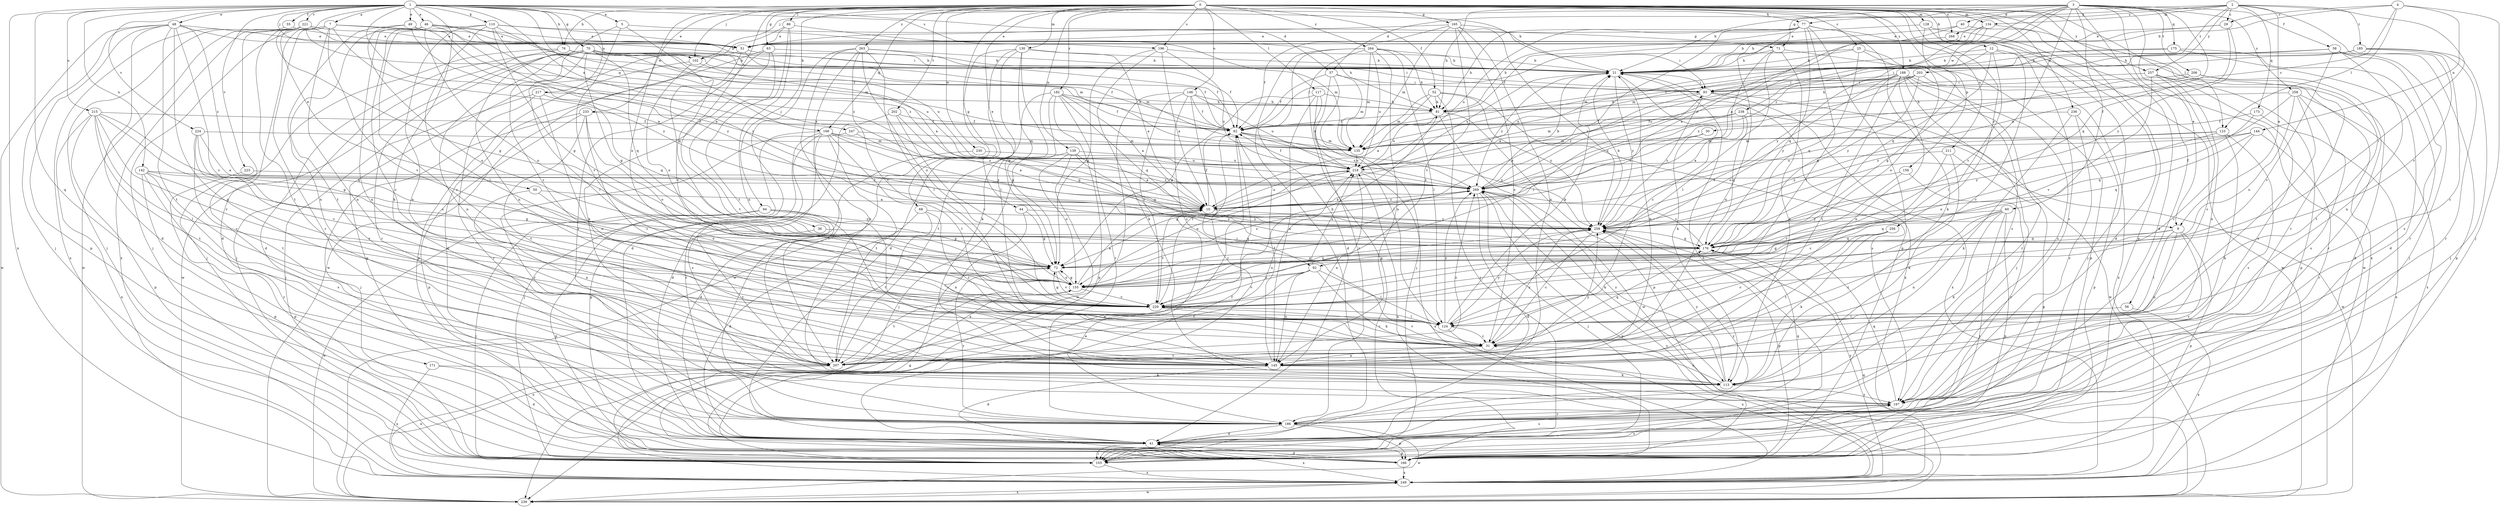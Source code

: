 strict digraph  {
0;
1;
2;
3;
4;
5;
7;
9;
10;
12;
21;
25;
29;
30;
31;
36;
37;
40;
41;
44;
46;
48;
49;
50;
51;
52;
55;
56;
58;
60;
62;
63;
68;
70;
71;
72;
76;
77;
81;
86;
92;
93;
94;
102;
103;
110;
113;
117;
123;
124;
128;
130;
134;
135;
139;
142;
144;
145;
146;
155;
158;
165;
166;
168;
171;
173;
175;
176;
182;
185;
186;
188;
196;
197;
202;
203;
206;
207;
211;
215;
217;
218;
221;
223;
224;
229;
230;
233;
236;
238;
239;
247;
249;
256;
257;
258;
259;
263;
264;
268;
269;
0 -> 12  [label=b];
0 -> 25  [label=c];
0 -> 36  [label=d];
0 -> 44  [label=e];
0 -> 52  [label=f];
0 -> 63  [label=g];
0 -> 68  [label=g];
0 -> 76  [label=h];
0 -> 86  [label=i];
0 -> 94  [label=j];
0 -> 102  [label=j];
0 -> 117  [label=l];
0 -> 123  [label=l];
0 -> 128  [label=m];
0 -> 130  [label=m];
0 -> 134  [label=m];
0 -> 139  [label=n];
0 -> 146  [label=o];
0 -> 155  [label=o];
0 -> 158  [label=p];
0 -> 165  [label=p];
0 -> 166  [label=p];
0 -> 168  [label=q];
0 -> 182  [label=r];
0 -> 188  [label=s];
0 -> 196  [label=s];
0 -> 202  [label=t];
0 -> 211  [label=u];
0 -> 230  [label=w];
0 -> 233  [label=w];
0 -> 236  [label=w];
0 -> 256  [label=y];
0 -> 257  [label=y];
0 -> 263  [label=z];
0 -> 264  [label=z];
0 -> 268  [label=z];
1 -> 5  [label=a];
1 -> 7  [label=a];
1 -> 9  [label=a];
1 -> 21  [label=b];
1 -> 37  [label=d];
1 -> 46  [label=e];
1 -> 48  [label=e];
1 -> 49  [label=e];
1 -> 50  [label=e];
1 -> 55  [label=f];
1 -> 70  [label=g];
1 -> 76  [label=h];
1 -> 77  [label=h];
1 -> 102  [label=j];
1 -> 110  [label=k];
1 -> 113  [label=k];
1 -> 142  [label=n];
1 -> 168  [label=q];
1 -> 171  [label=q];
1 -> 196  [label=s];
1 -> 215  [label=u];
1 -> 217  [label=u];
1 -> 221  [label=v];
1 -> 223  [label=v];
1 -> 224  [label=v];
1 -> 247  [label=x];
1 -> 249  [label=x];
2 -> 9  [label=a];
2 -> 29  [label=c];
2 -> 37  [label=d];
2 -> 77  [label=h];
2 -> 92  [label=i];
2 -> 134  [label=m];
2 -> 173  [label=q];
2 -> 185  [label=r];
2 -> 203  [label=t];
2 -> 229  [label=v];
2 -> 257  [label=y];
2 -> 268  [label=z];
3 -> 9  [label=a];
3 -> 10  [label=a];
3 -> 21  [label=b];
3 -> 40  [label=d];
3 -> 41  [label=d];
3 -> 56  [label=f];
3 -> 58  [label=f];
3 -> 60  [label=f];
3 -> 71  [label=g];
3 -> 81  [label=h];
3 -> 102  [label=j];
3 -> 175  [label=q];
3 -> 176  [label=q];
3 -> 206  [label=t];
3 -> 229  [label=v];
3 -> 238  [label=w];
3 -> 258  [label=y];
3 -> 269  [label=z];
4 -> 21  [label=b];
4 -> 29  [label=c];
4 -> 30  [label=c];
4 -> 103  [label=j];
4 -> 123  [label=l];
4 -> 144  [label=n];
5 -> 71  [label=g];
5 -> 145  [label=n];
5 -> 176  [label=q];
5 -> 229  [label=v];
7 -> 41  [label=d];
7 -> 51  [label=e];
7 -> 103  [label=j];
7 -> 135  [label=m];
7 -> 145  [label=n];
7 -> 186  [label=r];
7 -> 229  [label=v];
7 -> 259  [label=y];
9 -> 72  [label=g];
9 -> 124  [label=l];
9 -> 145  [label=n];
9 -> 166  [label=p];
9 -> 176  [label=q];
9 -> 197  [label=s];
10 -> 62  [label=f];
10 -> 92  [label=i];
10 -> 218  [label=u];
10 -> 229  [label=v];
10 -> 259  [label=y];
10 -> 269  [label=z];
12 -> 21  [label=b];
12 -> 31  [label=c];
12 -> 72  [label=g];
12 -> 103  [label=j];
12 -> 124  [label=l];
12 -> 259  [label=y];
21 -> 93  [label=i];
21 -> 113  [label=k];
21 -> 218  [label=u];
21 -> 249  [label=x];
21 -> 259  [label=y];
21 -> 269  [label=z];
25 -> 21  [label=b];
25 -> 62  [label=f];
25 -> 155  [label=o];
25 -> 166  [label=p];
25 -> 176  [label=q];
29 -> 10  [label=a];
29 -> 21  [label=b];
29 -> 51  [label=e];
29 -> 259  [label=y];
30 -> 135  [label=m];
30 -> 269  [label=z];
31 -> 145  [label=n];
31 -> 176  [label=q];
31 -> 207  [label=t];
31 -> 229  [label=v];
31 -> 259  [label=y];
36 -> 176  [label=q];
36 -> 207  [label=t];
37 -> 62  [label=f];
37 -> 93  [label=i];
37 -> 103  [label=j];
37 -> 135  [label=m];
37 -> 186  [label=r];
40 -> 10  [label=a];
40 -> 51  [label=e];
40 -> 249  [label=x];
41 -> 21  [label=b];
41 -> 103  [label=j];
41 -> 166  [label=p];
41 -> 197  [label=s];
41 -> 249  [label=x];
41 -> 259  [label=y];
44 -> 72  [label=g];
44 -> 145  [label=n];
44 -> 259  [label=y];
46 -> 31  [label=c];
46 -> 51  [label=e];
46 -> 135  [label=m];
46 -> 145  [label=n];
46 -> 155  [label=o];
46 -> 207  [label=t];
46 -> 259  [label=y];
46 -> 269  [label=z];
48 -> 21  [label=b];
48 -> 41  [label=d];
48 -> 51  [label=e];
48 -> 103  [label=j];
48 -> 145  [label=n];
48 -> 166  [label=p];
48 -> 207  [label=t];
48 -> 229  [label=v];
48 -> 239  [label=w];
48 -> 269  [label=z];
49 -> 10  [label=a];
49 -> 51  [label=e];
49 -> 145  [label=n];
49 -> 155  [label=o];
49 -> 269  [label=z];
50 -> 10  [label=a];
50 -> 145  [label=n];
50 -> 155  [label=o];
51 -> 21  [label=b];
51 -> 62  [label=f];
51 -> 166  [label=p];
51 -> 229  [label=v];
52 -> 10  [label=a];
52 -> 81  [label=h];
52 -> 103  [label=j];
52 -> 135  [label=m];
52 -> 197  [label=s];
52 -> 259  [label=y];
55 -> 51  [label=e];
55 -> 249  [label=x];
56 -> 124  [label=l];
56 -> 249  [label=x];
58 -> 21  [label=b];
58 -> 103  [label=j];
58 -> 135  [label=m];
58 -> 145  [label=n];
58 -> 166  [label=p];
58 -> 197  [label=s];
58 -> 229  [label=v];
60 -> 103  [label=j];
60 -> 113  [label=k];
60 -> 145  [label=n];
60 -> 166  [label=p];
60 -> 176  [label=q];
60 -> 207  [label=t];
60 -> 259  [label=y];
62 -> 135  [label=m];
62 -> 239  [label=w];
62 -> 259  [label=y];
62 -> 269  [label=z];
63 -> 21  [label=b];
63 -> 41  [label=d];
63 -> 113  [label=k];
63 -> 197  [label=s];
63 -> 207  [label=t];
68 -> 31  [label=c];
68 -> 41  [label=d];
68 -> 207  [label=t];
68 -> 259  [label=y];
70 -> 21  [label=b];
70 -> 62  [label=f];
70 -> 72  [label=g];
70 -> 93  [label=i];
70 -> 103  [label=j];
70 -> 124  [label=l];
70 -> 135  [label=m];
70 -> 145  [label=n];
70 -> 176  [label=q];
70 -> 186  [label=r];
70 -> 218  [label=u];
70 -> 229  [label=v];
70 -> 239  [label=w];
71 -> 21  [label=b];
71 -> 31  [label=c];
71 -> 113  [label=k];
71 -> 124  [label=l];
71 -> 197  [label=s];
72 -> 155  [label=o];
72 -> 186  [label=r];
72 -> 229  [label=v];
72 -> 269  [label=z];
76 -> 21  [label=b];
76 -> 41  [label=d];
76 -> 62  [label=f];
76 -> 103  [label=j];
76 -> 218  [label=u];
77 -> 51  [label=e];
77 -> 81  [label=h];
77 -> 113  [label=k];
77 -> 124  [label=l];
77 -> 145  [label=n];
77 -> 155  [label=o];
77 -> 166  [label=p];
77 -> 176  [label=q];
77 -> 218  [label=u];
77 -> 239  [label=w];
81 -> 62  [label=f];
81 -> 166  [label=p];
81 -> 218  [label=u];
81 -> 239  [label=w];
86 -> 51  [label=e];
86 -> 135  [label=m];
86 -> 145  [label=n];
86 -> 207  [label=t];
86 -> 239  [label=w];
92 -> 113  [label=k];
92 -> 124  [label=l];
92 -> 145  [label=n];
92 -> 155  [label=o];
92 -> 207  [label=t];
92 -> 218  [label=u];
92 -> 229  [label=v];
93 -> 81  [label=h];
93 -> 239  [label=w];
93 -> 249  [label=x];
93 -> 259  [label=y];
93 -> 269  [label=z];
94 -> 31  [label=c];
94 -> 72  [label=g];
94 -> 103  [label=j];
94 -> 166  [label=p];
94 -> 239  [label=w];
94 -> 259  [label=y];
102 -> 10  [label=a];
102 -> 155  [label=o];
102 -> 166  [label=p];
103 -> 10  [label=a];
103 -> 197  [label=s];
103 -> 249  [label=x];
110 -> 10  [label=a];
110 -> 31  [label=c];
110 -> 51  [label=e];
110 -> 72  [label=g];
110 -> 81  [label=h];
110 -> 124  [label=l];
110 -> 145  [label=n];
110 -> 259  [label=y];
113 -> 31  [label=c];
113 -> 197  [label=s];
113 -> 259  [label=y];
113 -> 269  [label=z];
117 -> 72  [label=g];
117 -> 81  [label=h];
117 -> 124  [label=l];
117 -> 145  [label=n];
117 -> 218  [label=u];
123 -> 113  [label=k];
123 -> 135  [label=m];
123 -> 155  [label=o];
123 -> 197  [label=s];
123 -> 259  [label=y];
124 -> 21  [label=b];
124 -> 31  [label=c];
124 -> 249  [label=x];
124 -> 259  [label=y];
124 -> 269  [label=z];
128 -> 51  [label=e];
128 -> 176  [label=q];
128 -> 197  [label=s];
128 -> 239  [label=w];
130 -> 10  [label=a];
130 -> 21  [label=b];
130 -> 41  [label=d];
130 -> 72  [label=g];
130 -> 113  [label=k];
130 -> 124  [label=l];
130 -> 239  [label=w];
134 -> 21  [label=b];
134 -> 51  [label=e];
134 -> 62  [label=f];
134 -> 186  [label=r];
134 -> 269  [label=z];
135 -> 218  [label=u];
139 -> 10  [label=a];
139 -> 103  [label=j];
139 -> 155  [label=o];
139 -> 176  [label=q];
139 -> 218  [label=u];
139 -> 249  [label=x];
142 -> 72  [label=g];
142 -> 166  [label=p];
142 -> 186  [label=r];
142 -> 197  [label=s];
142 -> 229  [label=v];
142 -> 269  [label=z];
144 -> 135  [label=m];
144 -> 176  [label=q];
144 -> 186  [label=r];
144 -> 229  [label=v];
144 -> 259  [label=y];
145 -> 21  [label=b];
145 -> 41  [label=d];
145 -> 62  [label=f];
145 -> 113  [label=k];
146 -> 31  [label=c];
146 -> 62  [label=f];
146 -> 81  [label=h];
146 -> 186  [label=r];
146 -> 218  [label=u];
146 -> 229  [label=v];
146 -> 239  [label=w];
155 -> 10  [label=a];
155 -> 72  [label=g];
155 -> 93  [label=i];
155 -> 207  [label=t];
155 -> 229  [label=v];
158 -> 186  [label=r];
158 -> 229  [label=v];
158 -> 269  [label=z];
165 -> 31  [label=c];
165 -> 51  [label=e];
165 -> 62  [label=f];
165 -> 93  [label=i];
165 -> 135  [label=m];
165 -> 145  [label=n];
165 -> 229  [label=v];
165 -> 259  [label=y];
166 -> 41  [label=d];
166 -> 62  [label=f];
166 -> 72  [label=g];
166 -> 218  [label=u];
166 -> 249  [label=x];
168 -> 103  [label=j];
168 -> 124  [label=l];
168 -> 135  [label=m];
168 -> 166  [label=p];
168 -> 186  [label=r];
168 -> 197  [label=s];
168 -> 207  [label=t];
168 -> 259  [label=y];
168 -> 269  [label=z];
171 -> 41  [label=d];
171 -> 113  [label=k];
171 -> 249  [label=x];
173 -> 62  [label=f];
173 -> 176  [label=q];
173 -> 249  [label=x];
175 -> 21  [label=b];
175 -> 41  [label=d];
175 -> 135  [label=m];
175 -> 186  [label=r];
176 -> 72  [label=g];
176 -> 269  [label=z];
182 -> 10  [label=a];
182 -> 62  [label=f];
182 -> 72  [label=g];
182 -> 81  [label=h];
182 -> 166  [label=p];
182 -> 176  [label=q];
182 -> 186  [label=r];
182 -> 207  [label=t];
185 -> 21  [label=b];
185 -> 31  [label=c];
185 -> 62  [label=f];
185 -> 93  [label=i];
185 -> 103  [label=j];
185 -> 186  [label=r];
186 -> 41  [label=d];
186 -> 166  [label=p];
186 -> 176  [label=q];
186 -> 239  [label=w];
188 -> 10  [label=a];
188 -> 93  [label=i];
188 -> 103  [label=j];
188 -> 145  [label=n];
188 -> 155  [label=o];
188 -> 176  [label=q];
188 -> 186  [label=r];
188 -> 197  [label=s];
188 -> 207  [label=t];
188 -> 218  [label=u];
188 -> 249  [label=x];
196 -> 10  [label=a];
196 -> 21  [label=b];
196 -> 72  [label=g];
196 -> 113  [label=k];
196 -> 269  [label=z];
197 -> 176  [label=q];
197 -> 186  [label=r];
202 -> 41  [label=d];
202 -> 62  [label=f];
202 -> 176  [label=q];
202 -> 229  [label=v];
203 -> 41  [label=d];
203 -> 81  [label=h];
203 -> 93  [label=i];
203 -> 218  [label=u];
203 -> 259  [label=y];
203 -> 269  [label=z];
206 -> 93  [label=i];
206 -> 186  [label=r];
206 -> 207  [label=t];
206 -> 259  [label=y];
207 -> 218  [label=u];
207 -> 249  [label=x];
207 -> 259  [label=y];
207 -> 269  [label=z];
211 -> 31  [label=c];
211 -> 113  [label=k];
211 -> 166  [label=p];
211 -> 218  [label=u];
215 -> 62  [label=f];
215 -> 72  [label=g];
215 -> 124  [label=l];
215 -> 166  [label=p];
215 -> 176  [label=q];
215 -> 207  [label=t];
215 -> 229  [label=v];
215 -> 249  [label=x];
217 -> 81  [label=h];
217 -> 103  [label=j];
217 -> 145  [label=n];
217 -> 176  [label=q];
217 -> 186  [label=r];
218 -> 62  [label=f];
218 -> 72  [label=g];
218 -> 145  [label=n];
218 -> 155  [label=o];
218 -> 249  [label=x];
218 -> 269  [label=z];
221 -> 51  [label=e];
221 -> 62  [label=f];
221 -> 72  [label=g];
221 -> 93  [label=i];
221 -> 103  [label=j];
221 -> 186  [label=r];
221 -> 207  [label=t];
221 -> 239  [label=w];
221 -> 249  [label=x];
223 -> 166  [label=p];
223 -> 269  [label=z];
224 -> 10  [label=a];
224 -> 135  [label=m];
224 -> 155  [label=o];
224 -> 207  [label=t];
224 -> 229  [label=v];
229 -> 31  [label=c];
229 -> 62  [label=f];
229 -> 72  [label=g];
229 -> 81  [label=h];
229 -> 124  [label=l];
230 -> 41  [label=d];
230 -> 218  [label=u];
233 -> 31  [label=c];
233 -> 62  [label=f];
233 -> 103  [label=j];
233 -> 155  [label=o];
233 -> 166  [label=p];
233 -> 207  [label=t];
236 -> 62  [label=f];
236 -> 113  [label=k];
236 -> 166  [label=p];
236 -> 197  [label=s];
238 -> 10  [label=a];
238 -> 62  [label=f];
238 -> 135  [label=m];
238 -> 176  [label=q];
238 -> 239  [label=w];
238 -> 269  [label=z];
239 -> 155  [label=o];
239 -> 176  [label=q];
239 -> 249  [label=x];
239 -> 269  [label=z];
247 -> 10  [label=a];
247 -> 135  [label=m];
247 -> 186  [label=r];
249 -> 239  [label=w];
249 -> 259  [label=y];
256 -> 31  [label=c];
256 -> 113  [label=k];
256 -> 176  [label=q];
256 -> 207  [label=t];
257 -> 31  [label=c];
257 -> 93  [label=i];
257 -> 145  [label=n];
257 -> 166  [label=p];
257 -> 197  [label=s];
257 -> 229  [label=v];
258 -> 81  [label=h];
258 -> 124  [label=l];
258 -> 155  [label=o];
258 -> 197  [label=s];
258 -> 249  [label=x];
258 -> 259  [label=y];
259 -> 21  [label=b];
259 -> 31  [label=c];
259 -> 155  [label=o];
259 -> 166  [label=p];
259 -> 176  [label=q];
263 -> 21  [label=b];
263 -> 41  [label=d];
263 -> 62  [label=f];
263 -> 113  [label=k];
263 -> 124  [label=l];
263 -> 155  [label=o];
263 -> 186  [label=r];
263 -> 229  [label=v];
264 -> 21  [label=b];
264 -> 41  [label=d];
264 -> 81  [label=h];
264 -> 103  [label=j];
264 -> 124  [label=l];
264 -> 135  [label=m];
264 -> 145  [label=n];
264 -> 166  [label=p];
264 -> 218  [label=u];
268 -> 41  [label=d];
268 -> 81  [label=h];
269 -> 10  [label=a];
269 -> 21  [label=b];
269 -> 41  [label=d];
269 -> 103  [label=j];
269 -> 113  [label=k];
269 -> 249  [label=x];
}
